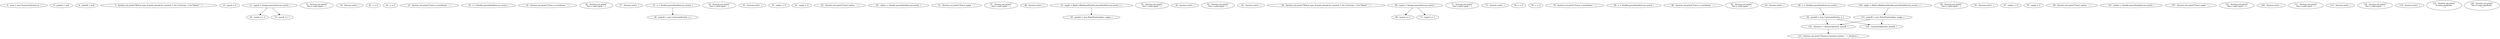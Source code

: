 digraph G {
"6 : scan = new Scanner(System.in, )"
"8 : pointA = null"
"8 : pointB = null"
"9 : System.out.print(\"Which type of point should be created (1 for Cartesian, 2 for Polar)? \", )"
"10 : typeA = 0"
"13 : typeA = Integer.parseInt(scan.next(), )"
"13 : typeA = Integer.parseInt(scan.next(), )" -> "40 : typeA == 2"
"13 : typeA = Integer.parseInt(scan.next(), )" -> "19 : typeA == 1"
"19 : typeA == 1"
"15 : System.out.print(\"\nNot a valid input.\", )"
"16 : System.exit(1, )"
"20 : x = 0"
"20 : y = 0"
"22 : System.out.print(\"Enter x-coordinate: \", )"
"24 : x = Double.parseDouble(scan.next(), )"
"30 : System.out.print(\"Enter y-coordinate: \", )"
"26 : System.out.print(\"\nNot a valid input.\", )"
"27 : System.exit(1, )"
"32 : y = Double.parseDouble(scan.next(), )"
"32 : y = Double.parseDouble(scan.next(), )" -> "38 : pointA = new CartesianPoint(x, y, )"
"38 : pointA = new CartesianPoint(x, y, )"
"34 : System.out.print(\"\nNot a valid input.\", )"
"35 : System.exit(1, )"
"40 : typeA == 2"
"41 : radius = 0"
"41 : angle = 0"
"43 : System.out.print(\"Enter radius: \", )"
"45 : radius = Double.parseDouble(scan.next(), )"
"51 : System.out.print(\"Enter angle: \", )"
"47 : System.out.print(\"\nNot a valid input.\", )"
"48 : System.exit(1, )"
"53 : angle = Math.toRadians(Double.parseDouble(scan.next(), ), )"
"53 : angle = Math.toRadians(Double.parseDouble(scan.next(), ), )" -> "59 : pointA = new PolarPoint(radius, angle, )"
"59 : pointA = new PolarPoint(radius, angle, )"
"55 : System.out.print(\"\nNot a valid input.\", )"
"56 : System.exit(1, )"
"62 : System.out.print(\"\nNot a valid input.\", )"
"63 : System.exit(1, )"
"66 : System.out.print(\"Which type of point should be created (1 for Cartesian, 2 for Polar)? \", )"
"69 : typeA = Integer.parseInt(scan.next(), )"
"69 : typeA = Integer.parseInt(scan.next(), )" -> "96 : typeA == 2"
"69 : typeA = Integer.parseInt(scan.next(), )" -> "75 : typeA == 1"
"75 : typeA == 1"
"71 : System.out.print(\"\nNot a valid input.\", )"
"72 : System.exit(1, )"
"76 : x = 0"
"76 : y = 0"
"78 : System.out.print(\"Enter x-coordinate: \", )"
"80 : x = Double.parseDouble(scan.next(), )"
"86 : System.out.print(\"Enter y-coordinate: \", )"
"82 : System.out.print(\"\nNot a valid input.\", )"
"83 : System.exit(1, )"
"88 : y = Double.parseDouble(scan.next(), )"
"88 : y = Double.parseDouble(scan.next(), )" -> "94 : pointB = new CartesianPoint(x, y, )"
"94 : pointB = new CartesianPoint(x, y, )"
"94 : pointB = new CartesianPoint(x, y, )" -> "122 : distance = distance(pointA, pointB, )"
"94 : pointB = new CartesianPoint(x, y, )" -> "124 : sameQuad(pointA, pointB, )"
"90 : System.out.print(\"\nNot a valid input.\", )"
"91 : System.exit(1, )"
"96 : typeA == 2"
"97 : radius = 0"
"97 : angle = 0"
"99 : System.out.print(\"Enter radius: \", )"
"101 : radius = Double.parseDouble(scan.next(), )"
"107 : System.out.print(\"Enter angle: \", )"
"103 : System.out.print(\"\nNot a valid input.\", )"
"104 : System.exit(1, )"
"109 : angle = Math.toRadians(Double.parseDouble(scan.next(), ), )"
"109 : angle = Math.toRadians(Double.parseDouble(scan.next(), ), )" -> "115 : pointB = new PolarPoint(radius, angle, )"
"115 : pointB = new PolarPoint(radius, angle, )"
"115 : pointB = new PolarPoint(radius, angle, )" -> "122 : distance = distance(pointA, pointB, )"
"115 : pointB = new PolarPoint(radius, angle, )" -> "124 : sameQuad(pointA, pointB, )"
"111 : System.out.print(\"\nNot a valid input.\", )"
"112 : System.exit(1, )"
"118 : System.out.print(\"\nNot a valid input.\", )"
"119 : System.exit(1, )"
"122 : distance = distance(pointA, pointB, )"
"122 : distance = distance(pointA, pointB, )" -> "123 : System.out.print(\"Distance between points: \" + distance, )"
"123 : System.out.print(\"Distance between points: \" + distance, )"
"124 : sameQuad(pointA, pointB, )"
"125 : System.out.print(\"\nIn same quadrant.\n\", )"
"128 : System.out.print(\"\nNot in same quadrant.\n\", )"
}